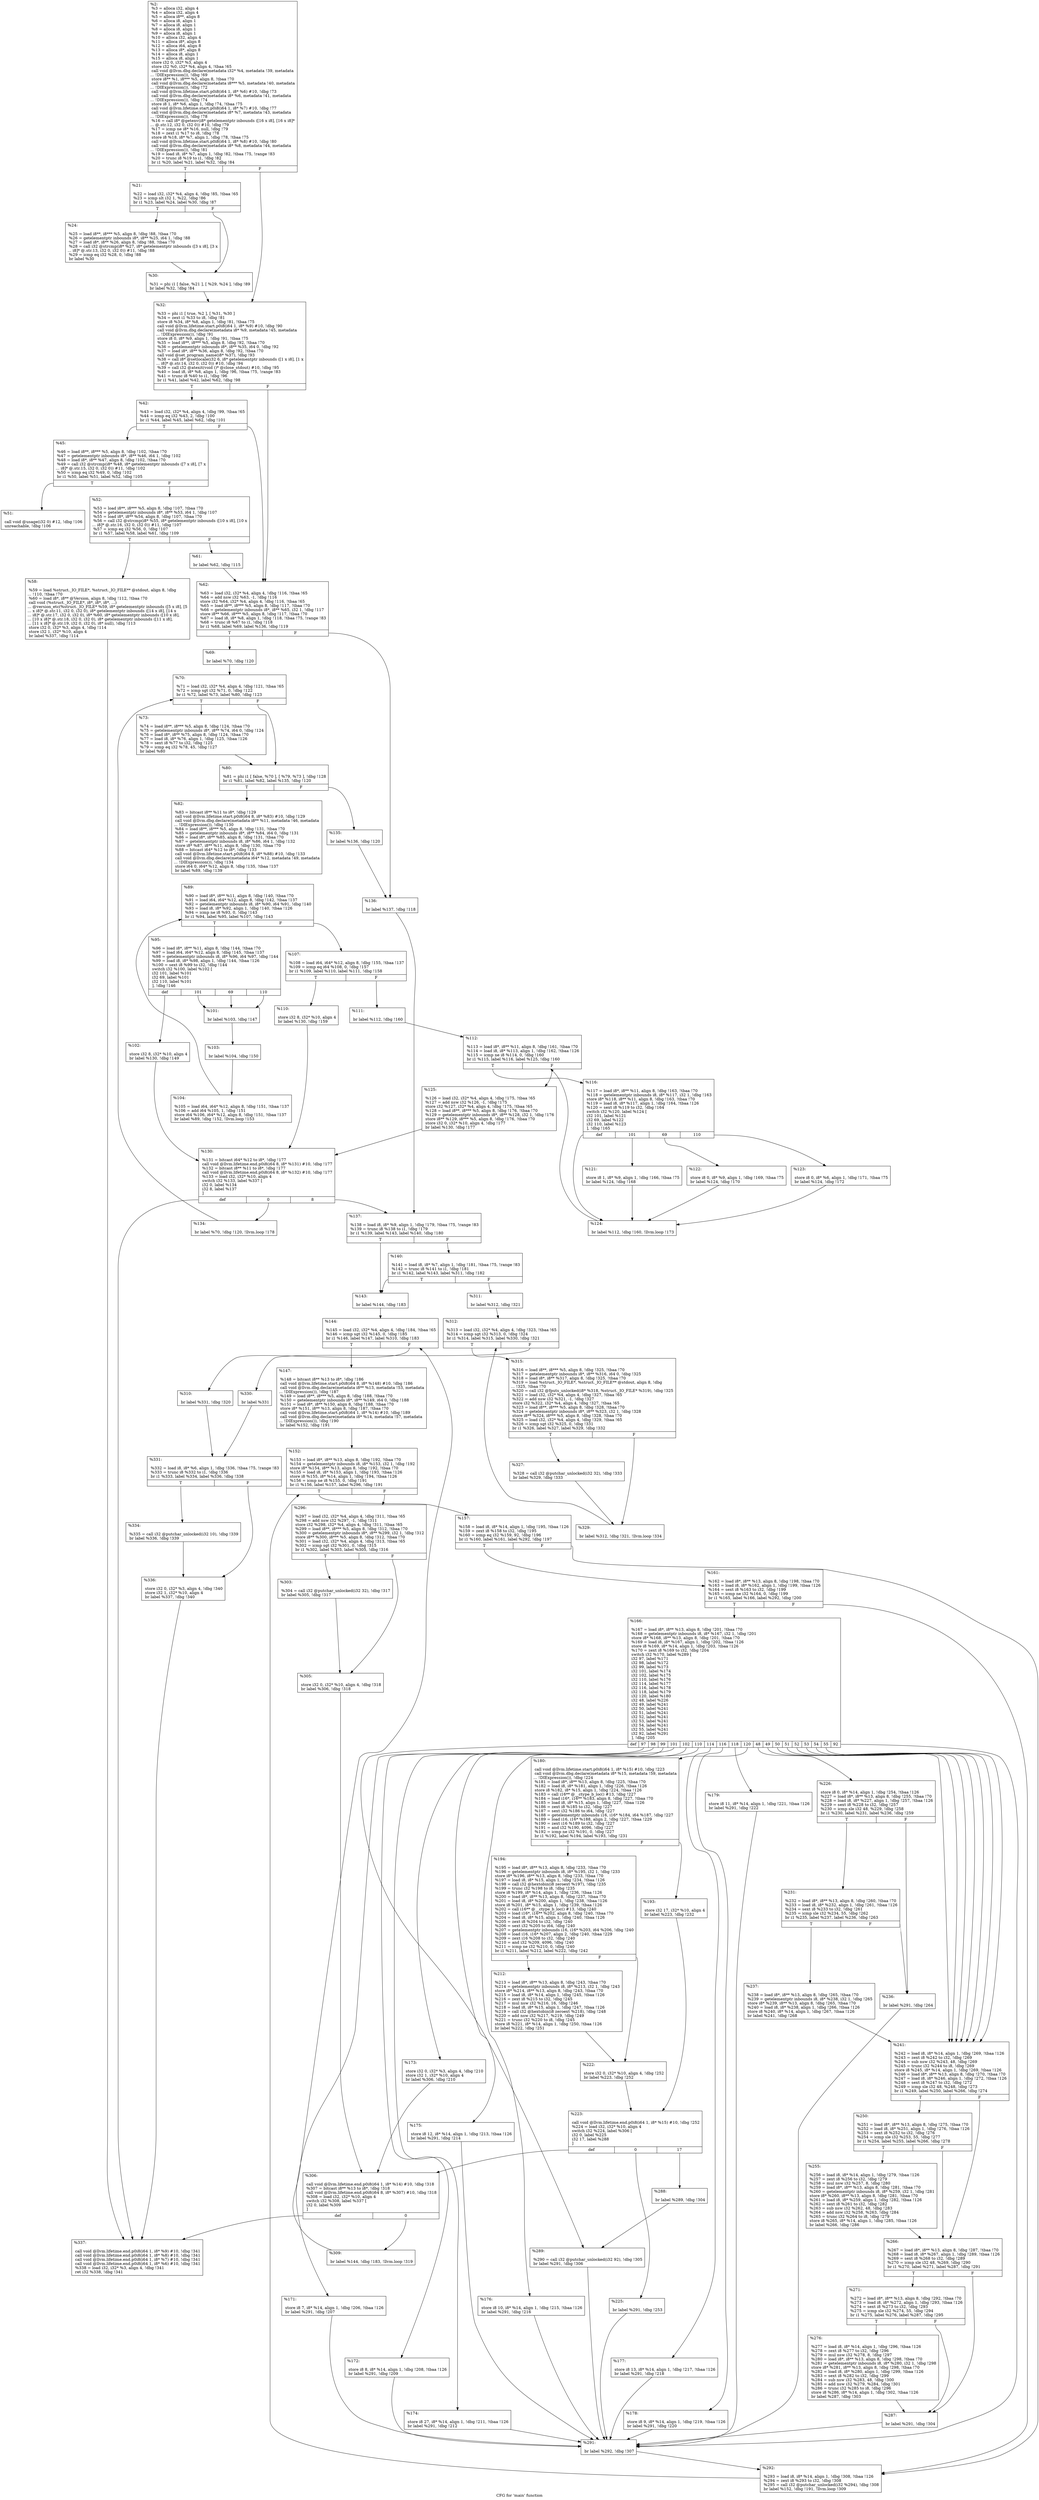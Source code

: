 digraph "CFG for 'main' function" {
	label="CFG for 'main' function";

	Node0x271b160 [shape=record,label="{%2:\l  %3 = alloca i32, align 4\l  %4 = alloca i32, align 4\l  %5 = alloca i8**, align 8\l  %6 = alloca i8, align 1\l  %7 = alloca i8, align 1\l  %8 = alloca i8, align 1\l  %9 = alloca i8, align 1\l  %10 = alloca i32, align 4\l  %11 = alloca i8*, align 8\l  %12 = alloca i64, align 8\l  %13 = alloca i8*, align 8\l  %14 = alloca i8, align 1\l  %15 = alloca i8, align 1\l  store i32 0, i32* %3, align 4\l  store i32 %0, i32* %4, align 4, !tbaa !65\l  call void @llvm.dbg.declare(metadata i32* %4, metadata !39, metadata\l... !DIExpression()), !dbg !69\l  store i8** %1, i8*** %5, align 8, !tbaa !70\l  call void @llvm.dbg.declare(metadata i8*** %5, metadata !40, metadata\l... !DIExpression()), !dbg !72\l  call void @llvm.lifetime.start.p0i8(i64 1, i8* %6) #10, !dbg !73\l  call void @llvm.dbg.declare(metadata i8* %6, metadata !41, metadata\l... !DIExpression()), !dbg !74\l  store i8 1, i8* %6, align 1, !dbg !74, !tbaa !75\l  call void @llvm.lifetime.start.p0i8(i64 1, i8* %7) #10, !dbg !77\l  call void @llvm.dbg.declare(metadata i8* %7, metadata !43, metadata\l... !DIExpression()), !dbg !78\l  %16 = call i8* @getenv(i8* getelementptr inbounds ([16 x i8], [16 x i8]*\l... @.str.12, i32 0, i32 0)) #10, !dbg !79\l  %17 = icmp ne i8* %16, null, !dbg !79\l  %18 = zext i1 %17 to i8, !dbg !78\l  store i8 %18, i8* %7, align 1, !dbg !78, !tbaa !75\l  call void @llvm.lifetime.start.p0i8(i64 1, i8* %8) #10, !dbg !80\l  call void @llvm.dbg.declare(metadata i8* %8, metadata !44, metadata\l... !DIExpression()), !dbg !81\l  %19 = load i8, i8* %7, align 1, !dbg !82, !tbaa !75, !range !83\l  %20 = trunc i8 %19 to i1, !dbg !82\l  br i1 %20, label %21, label %32, !dbg !84\l|{<s0>T|<s1>F}}"];
	Node0x271b160:s0 -> Node0x271b4a0;
	Node0x271b160:s1 -> Node0x271b590;
	Node0x271b4a0 [shape=record,label="{%21:\l\l  %22 = load i32, i32* %4, align 4, !dbg !85, !tbaa !65\l  %23 = icmp slt i32 1, %22, !dbg !86\l  br i1 %23, label %24, label %30, !dbg !87\l|{<s0>T|<s1>F}}"];
	Node0x271b4a0:s0 -> Node0x271b4f0;
	Node0x271b4a0:s1 -> Node0x271b540;
	Node0x271b4f0 [shape=record,label="{%24:\l\l  %25 = load i8**, i8*** %5, align 8, !dbg !88, !tbaa !70\l  %26 = getelementptr inbounds i8*, i8** %25, i64 1, !dbg !88\l  %27 = load i8*, i8** %26, align 8, !dbg !88, !tbaa !70\l  %28 = call i32 @strcmp(i8* %27, i8* getelementptr inbounds ([3 x i8], [3 x\l... i8]* @.str.13, i32 0, i32 0)) #11, !dbg !88\l  %29 = icmp eq i32 %28, 0, !dbg !88\l  br label %30\l}"];
	Node0x271b4f0 -> Node0x271b540;
	Node0x271b540 [shape=record,label="{%30:\l\l  %31 = phi i1 [ false, %21 ], [ %29, %24 ], !dbg !89\l  br label %32, !dbg !84\l}"];
	Node0x271b540 -> Node0x271b590;
	Node0x271b590 [shape=record,label="{%32:\l\l  %33 = phi i1 [ true, %2 ], [ %31, %30 ]\l  %34 = zext i1 %33 to i8, !dbg !81\l  store i8 %34, i8* %8, align 1, !dbg !81, !tbaa !75\l  call void @llvm.lifetime.start.p0i8(i64 1, i8* %9) #10, !dbg !90\l  call void @llvm.dbg.declare(metadata i8* %9, metadata !45, metadata\l... !DIExpression()), !dbg !91\l  store i8 0, i8* %9, align 1, !dbg !91, !tbaa !75\l  %35 = load i8**, i8*** %5, align 8, !dbg !92, !tbaa !70\l  %36 = getelementptr inbounds i8*, i8** %35, i64 0, !dbg !92\l  %37 = load i8*, i8** %36, align 8, !dbg !92, !tbaa !70\l  call void @set_program_name(i8* %37), !dbg !93\l  %38 = call i8* @setlocale(i32 6, i8* getelementptr inbounds ([1 x i8], [1 x\l... i8]* @.str.14, i32 0, i32 0)) #10, !dbg !94\l  %39 = call i32 @atexit(void ()* @close_stdout) #10, !dbg !95\l  %40 = load i8, i8* %8, align 1, !dbg !96, !tbaa !75, !range !83\l  %41 = trunc i8 %40 to i1, !dbg !96\l  br i1 %41, label %42, label %62, !dbg !98\l|{<s0>T|<s1>F}}"];
	Node0x271b590:s0 -> Node0x271b5e0;
	Node0x271b590:s1 -> Node0x271b7c0;
	Node0x271b5e0 [shape=record,label="{%42:\l\l  %43 = load i32, i32* %4, align 4, !dbg !99, !tbaa !65\l  %44 = icmp eq i32 %43, 2, !dbg !100\l  br i1 %44, label %45, label %62, !dbg !101\l|{<s0>T|<s1>F}}"];
	Node0x271b5e0:s0 -> Node0x271b630;
	Node0x271b5e0:s1 -> Node0x271b7c0;
	Node0x271b630 [shape=record,label="{%45:\l\l  %46 = load i8**, i8*** %5, align 8, !dbg !102, !tbaa !70\l  %47 = getelementptr inbounds i8*, i8** %46, i64 1, !dbg !102\l  %48 = load i8*, i8** %47, align 8, !dbg !102, !tbaa !70\l  %49 = call i32 @strcmp(i8* %48, i8* getelementptr inbounds ([7 x i8], [7 x\l... i8]* @.str.15, i32 0, i32 0)) #11, !dbg !102\l  %50 = icmp eq i32 %49, 0, !dbg !102\l  br i1 %50, label %51, label %52, !dbg !105\l|{<s0>T|<s1>F}}"];
	Node0x271b630:s0 -> Node0x271b680;
	Node0x271b630:s1 -> Node0x271b6d0;
	Node0x271b680 [shape=record,label="{%51:\l\l  call void @usage(i32 0) #12, !dbg !106\l  unreachable, !dbg !106\l}"];
	Node0x271b6d0 [shape=record,label="{%52:\l\l  %53 = load i8**, i8*** %5, align 8, !dbg !107, !tbaa !70\l  %54 = getelementptr inbounds i8*, i8** %53, i64 1, !dbg !107\l  %55 = load i8*, i8** %54, align 8, !dbg !107, !tbaa !70\l  %56 = call i32 @strcmp(i8* %55, i8* getelementptr inbounds ([10 x i8], [10 x\l... i8]* @.str.16, i32 0, i32 0)) #11, !dbg !107\l  %57 = icmp eq i32 %56, 0, !dbg !107\l  br i1 %57, label %58, label %61, !dbg !109\l|{<s0>T|<s1>F}}"];
	Node0x271b6d0:s0 -> Node0x271b720;
	Node0x271b6d0:s1 -> Node0x271b770;
	Node0x271b720 [shape=record,label="{%58:\l\l  %59 = load %struct._IO_FILE*, %struct._IO_FILE** @stdout, align 8, !dbg\l... !110, !tbaa !70\l  %60 = load i8*, i8** @Version, align 8, !dbg !112, !tbaa !70\l  call void (%struct._IO_FILE*, i8*, i8*, i8*, ...)\l... @version_etc(%struct._IO_FILE* %59, i8* getelementptr inbounds ([5 x i8], [5\l... x i8]* @.str.11, i32 0, i32 0), i8* getelementptr inbounds ([14 x i8], [14 x\l... i8]* @.str.17, i32 0, i32 0), i8* %60, i8* getelementptr inbounds ([10 x i8],\l... [10 x i8]* @.str.18, i32 0, i32 0), i8* getelementptr inbounds ([11 x i8],\l... [11 x i8]* @.str.19, i32 0, i32 0), i8* null), !dbg !113\l  store i32 0, i32* %3, align 4, !dbg !114\l  store i32 1, i32* %10, align 4\l  br label %337, !dbg !114\l}"];
	Node0x271b720 -> Node0x272f130;
	Node0x271b770 [shape=record,label="{%61:\l\l  br label %62, !dbg !115\l}"];
	Node0x271b770 -> Node0x271b7c0;
	Node0x271b7c0 [shape=record,label="{%62:\l\l  %63 = load i32, i32* %4, align 4, !dbg !116, !tbaa !65\l  %64 = add nsw i32 %63, -1, !dbg !116\l  store i32 %64, i32* %4, align 4, !dbg !116, !tbaa !65\l  %65 = load i8**, i8*** %5, align 8, !dbg !117, !tbaa !70\l  %66 = getelementptr inbounds i8*, i8** %65, i32 1, !dbg !117\l  store i8** %66, i8*** %5, align 8, !dbg !117, !tbaa !70\l  %67 = load i8, i8* %8, align 1, !dbg !118, !tbaa !75, !range !83\l  %68 = trunc i8 %67 to i1, !dbg !118\l  br i1 %68, label %69, label %136, !dbg !119\l|{<s0>T|<s1>F}}"];
	Node0x271b7c0:s0 -> Node0x271b810;
	Node0x271b7c0:s1 -> Node0x272dfb0;
	Node0x271b810 [shape=record,label="{%69:\l\l  br label %70, !dbg !120\l}"];
	Node0x271b810 -> Node0x271b860;
	Node0x271b860 [shape=record,label="{%70:\l\l  %71 = load i32, i32* %4, align 4, !dbg !121, !tbaa !65\l  %72 = icmp sgt i32 %71, 0, !dbg !122\l  br i1 %72, label %73, label %80, !dbg !123\l|{<s0>T|<s1>F}}"];
	Node0x271b860:s0 -> Node0x271b8b0;
	Node0x271b860:s1 -> Node0x271b900;
	Node0x271b8b0 [shape=record,label="{%73:\l\l  %74 = load i8**, i8*** %5, align 8, !dbg !124, !tbaa !70\l  %75 = getelementptr inbounds i8*, i8** %74, i64 0, !dbg !124\l  %76 = load i8*, i8** %75, align 8, !dbg !124, !tbaa !70\l  %77 = load i8, i8* %76, align 1, !dbg !125, !tbaa !126\l  %78 = sext i8 %77 to i32, !dbg !125\l  %79 = icmp eq i32 %78, 45, !dbg !127\l  br label %80\l}"];
	Node0x271b8b0 -> Node0x271b900;
	Node0x271b900 [shape=record,label="{%80:\l\l  %81 = phi i1 [ false, %70 ], [ %79, %73 ], !dbg !128\l  br i1 %81, label %82, label %135, !dbg !120\l|{<s0>T|<s1>F}}"];
	Node0x271b900:s0 -> Node0x271b950;
	Node0x271b900:s1 -> Node0x272df60;
	Node0x271b950 [shape=record,label="{%82:\l\l  %83 = bitcast i8** %11 to i8*, !dbg !129\l  call void @llvm.lifetime.start.p0i8(i64 8, i8* %83) #10, !dbg !129\l  call void @llvm.dbg.declare(metadata i8** %11, metadata !46, metadata\l... !DIExpression()), !dbg !130\l  %84 = load i8**, i8*** %5, align 8, !dbg !131, !tbaa !70\l  %85 = getelementptr inbounds i8*, i8** %84, i64 0, !dbg !131\l  %86 = load i8*, i8** %85, align 8, !dbg !131, !tbaa !70\l  %87 = getelementptr inbounds i8, i8* %86, i64 1, !dbg !132\l  store i8* %87, i8** %11, align 8, !dbg !130, !tbaa !70\l  %88 = bitcast i64* %12 to i8*, !dbg !133\l  call void @llvm.lifetime.start.p0i8(i64 8, i8* %88) #10, !dbg !133\l  call void @llvm.dbg.declare(metadata i64* %12, metadata !49, metadata\l... !DIExpression()), !dbg !134\l  store i64 0, i64* %12, align 8, !dbg !135, !tbaa !137\l  br label %89, !dbg !139\l}"];
	Node0x271b950 -> Node0x271b9a0;
	Node0x271b9a0 [shape=record,label="{%89:\l\l  %90 = load i8*, i8** %11, align 8, !dbg !140, !tbaa !70\l  %91 = load i64, i64* %12, align 8, !dbg !142, !tbaa !137\l  %92 = getelementptr inbounds i8, i8* %90, i64 %91, !dbg !140\l  %93 = load i8, i8* %92, align 1, !dbg !140, !tbaa !126\l  %94 = icmp ne i8 %93, 0, !dbg !143\l  br i1 %94, label %95, label %107, !dbg !143\l|{<s0>T|<s1>F}}"];
	Node0x271b9a0:s0 -> Node0x271b9f0;
	Node0x271b9a0:s1 -> Node0x272dba0;
	Node0x271b9f0 [shape=record,label="{%95:\l\l  %96 = load i8*, i8** %11, align 8, !dbg !144, !tbaa !70\l  %97 = load i64, i64* %12, align 8, !dbg !145, !tbaa !137\l  %98 = getelementptr inbounds i8, i8* %96, i64 %97, !dbg !144\l  %99 = load i8, i8* %98, align 1, !dbg !144, !tbaa !126\l  %100 = sext i8 %99 to i32, !dbg !144\l  switch i32 %100, label %102 [\l    i32 101, label %101\l    i32 69, label %101\l    i32 110, label %101\l  ], !dbg !146\l|{<s0>def|<s1>101|<s2>69|<s3>110}}"];
	Node0x271b9f0:s0 -> Node0x271ba90;
	Node0x271b9f0:s1 -> Node0x271ba40;
	Node0x271b9f0:s2 -> Node0x271ba40;
	Node0x271b9f0:s3 -> Node0x271ba40;
	Node0x271ba40 [shape=record,label="{%101:\l\l  br label %103, !dbg !147\l}"];
	Node0x271ba40 -> Node0x272db00;
	Node0x271ba90 [shape=record,label="{%102:\l\l  store i32 8, i32* %10, align 4\l  br label %130, !dbg !149\l}"];
	Node0x271ba90 -> Node0x272dec0;
	Node0x272db00 [shape=record,label="{%103:\l\l  br label %104, !dbg !150\l}"];
	Node0x272db00 -> Node0x272db50;
	Node0x272db50 [shape=record,label="{%104:\l\l  %105 = load i64, i64* %12, align 8, !dbg !151, !tbaa !137\l  %106 = add i64 %105, 1, !dbg !151\l  store i64 %106, i64* %12, align 8, !dbg !151, !tbaa !137\l  br label %89, !dbg !152, !llvm.loop !153\l}"];
	Node0x272db50 -> Node0x271b9a0;
	Node0x272dba0 [shape=record,label="{%107:\l\l  %108 = load i64, i64* %12, align 8, !dbg !155, !tbaa !137\l  %109 = icmp eq i64 %108, 0, !dbg !157\l  br i1 %109, label %110, label %111, !dbg !158\l|{<s0>T|<s1>F}}"];
	Node0x272dba0:s0 -> Node0x272dbf0;
	Node0x272dba0:s1 -> Node0x272dc40;
	Node0x272dbf0 [shape=record,label="{%110:\l\l  store i32 8, i32* %10, align 4\l  br label %130, !dbg !159\l}"];
	Node0x272dbf0 -> Node0x272dec0;
	Node0x272dc40 [shape=record,label="{%111:\l\l  br label %112, !dbg !160\l}"];
	Node0x272dc40 -> Node0x272dc90;
	Node0x272dc90 [shape=record,label="{%112:\l\l  %113 = load i8*, i8** %11, align 8, !dbg !161, !tbaa !70\l  %114 = load i8, i8* %113, align 1, !dbg !162, !tbaa !126\l  %115 = icmp ne i8 %114, 0, !dbg !160\l  br i1 %115, label %116, label %125, !dbg !160\l|{<s0>T|<s1>F}}"];
	Node0x272dc90:s0 -> Node0x272dce0;
	Node0x272dc90:s1 -> Node0x272de70;
	Node0x272dce0 [shape=record,label="{%116:\l\l  %117 = load i8*, i8** %11, align 8, !dbg !163, !tbaa !70\l  %118 = getelementptr inbounds i8, i8* %117, i32 1, !dbg !163\l  store i8* %118, i8** %11, align 8, !dbg !163, !tbaa !70\l  %119 = load i8, i8* %117, align 1, !dbg !164, !tbaa !126\l  %120 = sext i8 %119 to i32, !dbg !164\l  switch i32 %120, label %124 [\l    i32 101, label %121\l    i32 69, label %122\l    i32 110, label %123\l  ], !dbg !165\l|{<s0>def|<s1>101|<s2>69|<s3>110}}"];
	Node0x272dce0:s0 -> Node0x272de20;
	Node0x272dce0:s1 -> Node0x272dd30;
	Node0x272dce0:s2 -> Node0x272dd80;
	Node0x272dce0:s3 -> Node0x272ddd0;
	Node0x272dd30 [shape=record,label="{%121:\l\l  store i8 1, i8* %9, align 1, !dbg !166, !tbaa !75\l  br label %124, !dbg !168\l}"];
	Node0x272dd30 -> Node0x272de20;
	Node0x272dd80 [shape=record,label="{%122:\l\l  store i8 0, i8* %9, align 1, !dbg !169, !tbaa !75\l  br label %124, !dbg !170\l}"];
	Node0x272dd80 -> Node0x272de20;
	Node0x272ddd0 [shape=record,label="{%123:\l\l  store i8 0, i8* %6, align 1, !dbg !171, !tbaa !75\l  br label %124, !dbg !172\l}"];
	Node0x272ddd0 -> Node0x272de20;
	Node0x272de20 [shape=record,label="{%124:\l\l  br label %112, !dbg !160, !llvm.loop !173\l}"];
	Node0x272de20 -> Node0x272dc90;
	Node0x272de70 [shape=record,label="{%125:\l\l  %126 = load i32, i32* %4, align 4, !dbg !175, !tbaa !65\l  %127 = add nsw i32 %126, -1, !dbg !175\l  store i32 %127, i32* %4, align 4, !dbg !175, !tbaa !65\l  %128 = load i8**, i8*** %5, align 8, !dbg !176, !tbaa !70\l  %129 = getelementptr inbounds i8*, i8** %128, i32 1, !dbg !176\l  store i8** %129, i8*** %5, align 8, !dbg !176, !tbaa !70\l  store i32 0, i32* %10, align 4, !dbg !177\l  br label %130, !dbg !177\l}"];
	Node0x272de70 -> Node0x272dec0;
	Node0x272dec0 [shape=record,label="{%130:\l\l  %131 = bitcast i64* %12 to i8*, !dbg !177\l  call void @llvm.lifetime.end.p0i8(i64 8, i8* %131) #10, !dbg !177\l  %132 = bitcast i8** %11 to i8*, !dbg !177\l  call void @llvm.lifetime.end.p0i8(i64 8, i8* %132) #10, !dbg !177\l  %133 = load i32, i32* %10, align 4\l  switch i32 %133, label %337 [\l    i32 0, label %134\l    i32 8, label %137\l  ]\l|{<s0>def|<s1>0|<s2>8}}"];
	Node0x272dec0:s0 -> Node0x272f130;
	Node0x272dec0:s1 -> Node0x272df10;
	Node0x272dec0:s2 -> Node0x272e000;
	Node0x272df10 [shape=record,label="{%134:\l\l  br label %70, !dbg !120, !llvm.loop !178\l}"];
	Node0x272df10 -> Node0x271b860;
	Node0x272df60 [shape=record,label="{%135:\l\l  br label %136, !dbg !120\l}"];
	Node0x272df60 -> Node0x272dfb0;
	Node0x272dfb0 [shape=record,label="{%136:\l\l  br label %137, !dbg !118\l}"];
	Node0x272dfb0 -> Node0x272e000;
	Node0x272e000 [shape=record,label="{%137:\l\l  %138 = load i8, i8* %9, align 1, !dbg !179, !tbaa !75, !range !83\l  %139 = trunc i8 %138 to i1, !dbg !179\l  br i1 %139, label %143, label %140, !dbg !180\l|{<s0>T|<s1>F}}"];
	Node0x272e000:s0 -> Node0x272e0a0;
	Node0x272e000:s1 -> Node0x272e050;
	Node0x272e050 [shape=record,label="{%140:\l\l  %141 = load i8, i8* %7, align 1, !dbg !181, !tbaa !75, !range !83\l  %142 = trunc i8 %141 to i1, !dbg !181\l  br i1 %142, label %143, label %311, !dbg !182\l|{<s0>T|<s1>F}}"];
	Node0x272e050:s0 -> Node0x272e0a0;
	Node0x272e050:s1 -> Node0x272ee60;
	Node0x272e0a0 [shape=record,label="{%143:\l\l  br label %144, !dbg !183\l}"];
	Node0x272e0a0 -> Node0x272e0f0;
	Node0x272e0f0 [shape=record,label="{%144:\l\l  %145 = load i32, i32* %4, align 4, !dbg !184, !tbaa !65\l  %146 = icmp sgt i32 %145, 0, !dbg !185\l  br i1 %146, label %147, label %310, !dbg !183\l|{<s0>T|<s1>F}}"];
	Node0x272e0f0:s0 -> Node0x272e140;
	Node0x272e0f0:s1 -> Node0x272ee10;
	Node0x272e140 [shape=record,label="{%147:\l\l  %148 = bitcast i8** %13 to i8*, !dbg !186\l  call void @llvm.lifetime.start.p0i8(i64 8, i8* %148) #10, !dbg !186\l  call void @llvm.dbg.declare(metadata i8** %13, metadata !53, metadata\l... !DIExpression()), !dbg !187\l  %149 = load i8**, i8*** %5, align 8, !dbg !188, !tbaa !70\l  %150 = getelementptr inbounds i8*, i8** %149, i64 0, !dbg !188\l  %151 = load i8*, i8** %150, align 8, !dbg !188, !tbaa !70\l  store i8* %151, i8** %13, align 8, !dbg !187, !tbaa !70\l  call void @llvm.lifetime.start.p0i8(i64 1, i8* %14) #10, !dbg !189\l  call void @llvm.dbg.declare(metadata i8* %14, metadata !57, metadata\l... !DIExpression()), !dbg !190\l  br label %152, !dbg !191\l}"];
	Node0x272e140 -> Node0x272e190;
	Node0x272e190 [shape=record,label="{%152:\l\l  %153 = load i8*, i8** %13, align 8, !dbg !192, !tbaa !70\l  %154 = getelementptr inbounds i8, i8* %153, i32 1, !dbg !192\l  store i8* %154, i8** %13, align 8, !dbg !192, !tbaa !70\l  %155 = load i8, i8* %153, align 1, !dbg !193, !tbaa !126\l  store i8 %155, i8* %14, align 1, !dbg !194, !tbaa !126\l  %156 = icmp ne i8 %155, 0, !dbg !191\l  br i1 %156, label %157, label %296, !dbg !191\l|{<s0>T|<s1>F}}"];
	Node0x272e190:s0 -> Node0x272e1e0;
	Node0x272e190:s1 -> Node0x272ec80;
	Node0x272e1e0 [shape=record,label="{%157:\l\l  %158 = load i8, i8* %14, align 1, !dbg !195, !tbaa !126\l  %159 = zext i8 %158 to i32, !dbg !195\l  %160 = icmp eq i32 %159, 92, !dbg !196\l  br i1 %160, label %161, label %292, !dbg !197\l|{<s0>T|<s1>F}}"];
	Node0x272e1e0:s0 -> Node0x272e230;
	Node0x272e1e0:s1 -> Node0x272ec30;
	Node0x272e230 [shape=record,label="{%161:\l\l  %162 = load i8*, i8** %13, align 8, !dbg !198, !tbaa !70\l  %163 = load i8, i8* %162, align 1, !dbg !199, !tbaa !126\l  %164 = sext i8 %163 to i32, !dbg !199\l  %165 = icmp ne i32 %164, 0, !dbg !199\l  br i1 %165, label %166, label %292, !dbg !200\l|{<s0>T|<s1>F}}"];
	Node0x272e230:s0 -> Node0x272e280;
	Node0x272e230:s1 -> Node0x272ec30;
	Node0x272e280 [shape=record,label="{%166:\l\l  %167 = load i8*, i8** %13, align 8, !dbg !201, !tbaa !70\l  %168 = getelementptr inbounds i8, i8* %167, i32 1, !dbg !201\l  store i8* %168, i8** %13, align 8, !dbg !201, !tbaa !70\l  %169 = load i8, i8* %167, align 1, !dbg !202, !tbaa !126\l  store i8 %169, i8* %14, align 1, !dbg !203, !tbaa !126\l  %170 = zext i8 %169 to i32, !dbg !204\l  switch i32 %170, label %289 [\l    i32 97, label %171\l    i32 98, label %172\l    i32 99, label %173\l    i32 101, label %174\l    i32 102, label %175\l    i32 110, label %176\l    i32 114, label %177\l    i32 116, label %178\l    i32 118, label %179\l    i32 120, label %180\l    i32 48, label %226\l    i32 49, label %241\l    i32 50, label %241\l    i32 51, label %241\l    i32 52, label %241\l    i32 53, label %241\l    i32 54, label %241\l    i32 55, label %241\l    i32 92, label %291\l  ], !dbg !205\l|{<s0>def|<s1>97|<s2>98|<s3>99|<s4>101|<s5>102|<s6>110|<s7>114|<s8>116|<s9>118|<s10>120|<s11>48|<s12>49|<s13>50|<s14>51|<s15>52|<s16>53|<s17>54|<s18>55|<s19>92}}"];
	Node0x272e280:s0 -> Node0x272eb90;
	Node0x272e280:s1 -> Node0x272e2d0;
	Node0x272e280:s2 -> Node0x272e320;
	Node0x272e280:s3 -> Node0x272e370;
	Node0x272e280:s4 -> Node0x272e3c0;
	Node0x272e280:s5 -> Node0x272e410;
	Node0x272e280:s6 -> Node0x272e460;
	Node0x272e280:s7 -> Node0x272e4b0;
	Node0x272e280:s8 -> Node0x272e500;
	Node0x272e280:s9 -> Node0x272e550;
	Node0x272e280:s10 -> Node0x272e5a0;
	Node0x272e280:s11 -> Node0x272e7d0;
	Node0x272e280:s12 -> Node0x272e910;
	Node0x272e280:s13 -> Node0x272e910;
	Node0x272e280:s14 -> Node0x272e910;
	Node0x272e280:s15 -> Node0x272e910;
	Node0x272e280:s16 -> Node0x272e910;
	Node0x272e280:s17 -> Node0x272e910;
	Node0x272e280:s18 -> Node0x272e910;
	Node0x272e280:s19 -> Node0x272ebe0;
	Node0x272e2d0 [shape=record,label="{%171:\l\l  store i8 7, i8* %14, align 1, !dbg !206, !tbaa !126\l  br label %291, !dbg !207\l}"];
	Node0x272e2d0 -> Node0x272ebe0;
	Node0x272e320 [shape=record,label="{%172:\l\l  store i8 8, i8* %14, align 1, !dbg !208, !tbaa !126\l  br label %291, !dbg !209\l}"];
	Node0x272e320 -> Node0x272ebe0;
	Node0x272e370 [shape=record,label="{%173:\l\l  store i32 0, i32* %3, align 4, !dbg !210\l  store i32 1, i32* %10, align 4\l  br label %306, !dbg !210\l}"];
	Node0x272e370 -> Node0x272ed70;
	Node0x272e3c0 [shape=record,label="{%174:\l\l  store i8 27, i8* %14, align 1, !dbg !211, !tbaa !126\l  br label %291, !dbg !212\l}"];
	Node0x272e3c0 -> Node0x272ebe0;
	Node0x272e410 [shape=record,label="{%175:\l\l  store i8 12, i8* %14, align 1, !dbg !213, !tbaa !126\l  br label %291, !dbg !214\l}"];
	Node0x272e410 -> Node0x272ebe0;
	Node0x272e460 [shape=record,label="{%176:\l\l  store i8 10, i8* %14, align 1, !dbg !215, !tbaa !126\l  br label %291, !dbg !216\l}"];
	Node0x272e460 -> Node0x272ebe0;
	Node0x272e4b0 [shape=record,label="{%177:\l\l  store i8 13, i8* %14, align 1, !dbg !217, !tbaa !126\l  br label %291, !dbg !218\l}"];
	Node0x272e4b0 -> Node0x272ebe0;
	Node0x272e500 [shape=record,label="{%178:\l\l  store i8 9, i8* %14, align 1, !dbg !219, !tbaa !126\l  br label %291, !dbg !220\l}"];
	Node0x272e500 -> Node0x272ebe0;
	Node0x272e550 [shape=record,label="{%179:\l\l  store i8 11, i8* %14, align 1, !dbg !221, !tbaa !126\l  br label %291, !dbg !222\l}"];
	Node0x272e550 -> Node0x272ebe0;
	Node0x272e5a0 [shape=record,label="{%180:\l\l  call void @llvm.lifetime.start.p0i8(i64 1, i8* %15) #10, !dbg !223\l  call void @llvm.dbg.declare(metadata i8* %15, metadata !59, metadata\l... !DIExpression()), !dbg !224\l  %181 = load i8*, i8** %13, align 8, !dbg !225, !tbaa !70\l  %182 = load i8, i8* %181, align 1, !dbg !226, !tbaa !126\l  store i8 %182, i8* %15, align 1, !dbg !224, !tbaa !126\l  %183 = call i16** @__ctype_b_loc() #13, !dbg !227\l  %184 = load i16*, i16** %183, align 8, !dbg !227, !tbaa !70\l  %185 = load i8, i8* %15, align 1, !dbg !227, !tbaa !126\l  %186 = zext i8 %185 to i32, !dbg !227\l  %187 = sext i32 %186 to i64, !dbg !227\l  %188 = getelementptr inbounds i16, i16* %184, i64 %187, !dbg !227\l  %189 = load i16, i16* %188, align 2, !dbg !227, !tbaa !229\l  %190 = zext i16 %189 to i32, !dbg !227\l  %191 = and i32 %190, 4096, !dbg !227\l  %192 = icmp ne i32 %191, 0, !dbg !227\l  br i1 %192, label %194, label %193, !dbg !231\l|{<s0>T|<s1>F}}"];
	Node0x272e5a0:s0 -> Node0x272e640;
	Node0x272e5a0:s1 -> Node0x272e5f0;
	Node0x272e5f0 [shape=record,label="{%193:\l\l  store i32 17, i32* %10, align 4\l  br label %223, !dbg !232\l}"];
	Node0x272e5f0 -> Node0x272e730;
	Node0x272e640 [shape=record,label="{%194:\l\l  %195 = load i8*, i8** %13, align 8, !dbg !233, !tbaa !70\l  %196 = getelementptr inbounds i8, i8* %195, i32 1, !dbg !233\l  store i8* %196, i8** %13, align 8, !dbg !233, !tbaa !70\l  %197 = load i8, i8* %15, align 1, !dbg !234, !tbaa !126\l  %198 = call i32 @hextobin(i8 zeroext %197), !dbg !235\l  %199 = trunc i32 %198 to i8, !dbg !235\l  store i8 %199, i8* %14, align 1, !dbg !236, !tbaa !126\l  %200 = load i8*, i8** %13, align 8, !dbg !237, !tbaa !70\l  %201 = load i8, i8* %200, align 1, !dbg !238, !tbaa !126\l  store i8 %201, i8* %15, align 1, !dbg !239, !tbaa !126\l  %202 = call i16** @__ctype_b_loc() #13, !dbg !240\l  %203 = load i16*, i16** %202, align 8, !dbg !240, !tbaa !70\l  %204 = load i8, i8* %15, align 1, !dbg !240, !tbaa !126\l  %205 = zext i8 %204 to i32, !dbg !240\l  %206 = sext i32 %205 to i64, !dbg !240\l  %207 = getelementptr inbounds i16, i16* %203, i64 %206, !dbg !240\l  %208 = load i16, i16* %207, align 2, !dbg !240, !tbaa !229\l  %209 = zext i16 %208 to i32, !dbg !240\l  %210 = and i32 %209, 4096, !dbg !240\l  %211 = icmp ne i32 %210, 0, !dbg !240\l  br i1 %211, label %212, label %222, !dbg !242\l|{<s0>T|<s1>F}}"];
	Node0x272e640:s0 -> Node0x272e690;
	Node0x272e640:s1 -> Node0x272e6e0;
	Node0x272e690 [shape=record,label="{%212:\l\l  %213 = load i8*, i8** %13, align 8, !dbg !243, !tbaa !70\l  %214 = getelementptr inbounds i8, i8* %213, i32 1, !dbg !243\l  store i8* %214, i8** %13, align 8, !dbg !243, !tbaa !70\l  %215 = load i8, i8* %14, align 1, !dbg !245, !tbaa !126\l  %216 = zext i8 %215 to i32, !dbg !245\l  %217 = mul nsw i32 %216, 16, !dbg !246\l  %218 = load i8, i8* %15, align 1, !dbg !247, !tbaa !126\l  %219 = call i32 @hextobin(i8 zeroext %218), !dbg !248\l  %220 = add nsw i32 %217, %219, !dbg !249\l  %221 = trunc i32 %220 to i8, !dbg !245\l  store i8 %221, i8* %14, align 1, !dbg !250, !tbaa !126\l  br label %222, !dbg !251\l}"];
	Node0x272e690 -> Node0x272e6e0;
	Node0x272e6e0 [shape=record,label="{%222:\l\l  store i32 0, i32* %10, align 4, !dbg !252\l  br label %223, !dbg !252\l}"];
	Node0x272e6e0 -> Node0x272e730;
	Node0x272e730 [shape=record,label="{%223:\l\l  call void @llvm.lifetime.end.p0i8(i64 1, i8* %15) #10, !dbg !252\l  %224 = load i32, i32* %10, align 4\l  switch i32 %224, label %306 [\l    i32 0, label %225\l    i32 17, label %288\l  ]\l|{<s0>def|<s1>0|<s2>17}}"];
	Node0x272e730:s0 -> Node0x272ed70;
	Node0x272e730:s1 -> Node0x272e780;
	Node0x272e730:s2 -> Node0x272eb40;
	Node0x272e780 [shape=record,label="{%225:\l\l  br label %291, !dbg !253\l}"];
	Node0x272e780 -> Node0x272ebe0;
	Node0x272e7d0 [shape=record,label="{%226:\l\l  store i8 0, i8* %14, align 1, !dbg !254, !tbaa !126\l  %227 = load i8*, i8** %13, align 8, !dbg !255, !tbaa !70\l  %228 = load i8, i8* %227, align 1, !dbg !257, !tbaa !126\l  %229 = sext i8 %228 to i32, !dbg !257\l  %230 = icmp sle i32 48, %229, !dbg !258\l  br i1 %230, label %231, label %236, !dbg !259\l|{<s0>T|<s1>F}}"];
	Node0x272e7d0:s0 -> Node0x272e820;
	Node0x272e7d0:s1 -> Node0x272e870;
	Node0x272e820 [shape=record,label="{%231:\l\l  %232 = load i8*, i8** %13, align 8, !dbg !260, !tbaa !70\l  %233 = load i8, i8* %232, align 1, !dbg !261, !tbaa !126\l  %234 = sext i8 %233 to i32, !dbg !261\l  %235 = icmp sle i32 %234, 55, !dbg !262\l  br i1 %235, label %237, label %236, !dbg !263\l|{<s0>T|<s1>F}}"];
	Node0x272e820:s0 -> Node0x272e8c0;
	Node0x272e820:s1 -> Node0x272e870;
	Node0x272e870 [shape=record,label="{%236:\l\l  br label %291, !dbg !264\l}"];
	Node0x272e870 -> Node0x272ebe0;
	Node0x272e8c0 [shape=record,label="{%237:\l\l  %238 = load i8*, i8** %13, align 8, !dbg !265, !tbaa !70\l  %239 = getelementptr inbounds i8, i8* %238, i32 1, !dbg !265\l  store i8* %239, i8** %13, align 8, !dbg !265, !tbaa !70\l  %240 = load i8, i8* %238, align 1, !dbg !266, !tbaa !126\l  store i8 %240, i8* %14, align 1, !dbg !267, !tbaa !126\l  br label %241, !dbg !268\l}"];
	Node0x272e8c0 -> Node0x272e910;
	Node0x272e910 [shape=record,label="{%241:\l\l  %242 = load i8, i8* %14, align 1, !dbg !269, !tbaa !126\l  %243 = zext i8 %242 to i32, !dbg !269\l  %244 = sub nsw i32 %243, 48, !dbg !269\l  %245 = trunc i32 %244 to i8, !dbg !269\l  store i8 %245, i8* %14, align 1, !dbg !269, !tbaa !126\l  %246 = load i8*, i8** %13, align 8, !dbg !270, !tbaa !70\l  %247 = load i8, i8* %246, align 1, !dbg !272, !tbaa !126\l  %248 = sext i8 %247 to i32, !dbg !272\l  %249 = icmp sle i32 48, %248, !dbg !273\l  br i1 %249, label %250, label %266, !dbg !274\l|{<s0>T|<s1>F}}"];
	Node0x272e910:s0 -> Node0x272e960;
	Node0x272e910:s1 -> Node0x272ea00;
	Node0x272e960 [shape=record,label="{%250:\l\l  %251 = load i8*, i8** %13, align 8, !dbg !275, !tbaa !70\l  %252 = load i8, i8* %251, align 1, !dbg !276, !tbaa !126\l  %253 = sext i8 %252 to i32, !dbg !276\l  %254 = icmp sle i32 %253, 55, !dbg !277\l  br i1 %254, label %255, label %266, !dbg !278\l|{<s0>T|<s1>F}}"];
	Node0x272e960:s0 -> Node0x272e9b0;
	Node0x272e960:s1 -> Node0x272ea00;
	Node0x272e9b0 [shape=record,label="{%255:\l\l  %256 = load i8, i8* %14, align 1, !dbg !279, !tbaa !126\l  %257 = zext i8 %256 to i32, !dbg !279\l  %258 = mul nsw i32 %257, 8, !dbg !280\l  %259 = load i8*, i8** %13, align 8, !dbg !281, !tbaa !70\l  %260 = getelementptr inbounds i8, i8* %259, i32 1, !dbg !281\l  store i8* %260, i8** %13, align 8, !dbg !281, !tbaa !70\l  %261 = load i8, i8* %259, align 1, !dbg !282, !tbaa !126\l  %262 = sext i8 %261 to i32, !dbg !282\l  %263 = sub nsw i32 %262, 48, !dbg !283\l  %264 = add nsw i32 %258, %263, !dbg !284\l  %265 = trunc i32 %264 to i8, !dbg !279\l  store i8 %265, i8* %14, align 1, !dbg !285, !tbaa !126\l  br label %266, !dbg !286\l}"];
	Node0x272e9b0 -> Node0x272ea00;
	Node0x272ea00 [shape=record,label="{%266:\l\l  %267 = load i8*, i8** %13, align 8, !dbg !287, !tbaa !70\l  %268 = load i8, i8* %267, align 1, !dbg !289, !tbaa !126\l  %269 = sext i8 %268 to i32, !dbg !289\l  %270 = icmp sle i32 48, %269, !dbg !290\l  br i1 %270, label %271, label %287, !dbg !291\l|{<s0>T|<s1>F}}"];
	Node0x272ea00:s0 -> Node0x272ea50;
	Node0x272ea00:s1 -> Node0x272eaf0;
	Node0x272ea50 [shape=record,label="{%271:\l\l  %272 = load i8*, i8** %13, align 8, !dbg !292, !tbaa !70\l  %273 = load i8, i8* %272, align 1, !dbg !293, !tbaa !126\l  %274 = sext i8 %273 to i32, !dbg !293\l  %275 = icmp sle i32 %274, 55, !dbg !294\l  br i1 %275, label %276, label %287, !dbg !295\l|{<s0>T|<s1>F}}"];
	Node0x272ea50:s0 -> Node0x272eaa0;
	Node0x272ea50:s1 -> Node0x272eaf0;
	Node0x272eaa0 [shape=record,label="{%276:\l\l  %277 = load i8, i8* %14, align 1, !dbg !296, !tbaa !126\l  %278 = zext i8 %277 to i32, !dbg !296\l  %279 = mul nsw i32 %278, 8, !dbg !297\l  %280 = load i8*, i8** %13, align 8, !dbg !298, !tbaa !70\l  %281 = getelementptr inbounds i8, i8* %280, i32 1, !dbg !298\l  store i8* %281, i8** %13, align 8, !dbg !298, !tbaa !70\l  %282 = load i8, i8* %280, align 1, !dbg !299, !tbaa !126\l  %283 = sext i8 %282 to i32, !dbg !299\l  %284 = sub nsw i32 %283, 48, !dbg !300\l  %285 = add nsw i32 %279, %284, !dbg !301\l  %286 = trunc i32 %285 to i8, !dbg !296\l  store i8 %286, i8* %14, align 1, !dbg !302, !tbaa !126\l  br label %287, !dbg !303\l}"];
	Node0x272eaa0 -> Node0x272eaf0;
	Node0x272eaf0 [shape=record,label="{%287:\l\l  br label %291, !dbg !304\l}"];
	Node0x272eaf0 -> Node0x272ebe0;
	Node0x272eb40 [shape=record,label="{%288:\l\l  br label %289, !dbg !304\l}"];
	Node0x272eb40 -> Node0x272eb90;
	Node0x272eb90 [shape=record,label="{%289:\l\l  %290 = call i32 @putchar_unlocked(i32 92), !dbg !305\l  br label %291, !dbg !306\l}"];
	Node0x272eb90 -> Node0x272ebe0;
	Node0x272ebe0 [shape=record,label="{%291:\l\l  br label %292, !dbg !307\l}"];
	Node0x272ebe0 -> Node0x272ec30;
	Node0x272ec30 [shape=record,label="{%292:\l\l  %293 = load i8, i8* %14, align 1, !dbg !308, !tbaa !126\l  %294 = zext i8 %293 to i32, !dbg !308\l  %295 = call i32 @putchar_unlocked(i32 %294), !dbg !308\l  br label %152, !dbg !191, !llvm.loop !309\l}"];
	Node0x272ec30 -> Node0x272e190;
	Node0x272ec80 [shape=record,label="{%296:\l\l  %297 = load i32, i32* %4, align 4, !dbg !311, !tbaa !65\l  %298 = add nsw i32 %297, -1, !dbg !311\l  store i32 %298, i32* %4, align 4, !dbg !311, !tbaa !65\l  %299 = load i8**, i8*** %5, align 8, !dbg !312, !tbaa !70\l  %300 = getelementptr inbounds i8*, i8** %299, i32 1, !dbg !312\l  store i8** %300, i8*** %5, align 8, !dbg !312, !tbaa !70\l  %301 = load i32, i32* %4, align 4, !dbg !313, !tbaa !65\l  %302 = icmp sgt i32 %301, 0, !dbg !315\l  br i1 %302, label %303, label %305, !dbg !316\l|{<s0>T|<s1>F}}"];
	Node0x272ec80:s0 -> Node0x272ecd0;
	Node0x272ec80:s1 -> Node0x272ed20;
	Node0x272ecd0 [shape=record,label="{%303:\l\l  %304 = call i32 @putchar_unlocked(i32 32), !dbg !317\l  br label %305, !dbg !317\l}"];
	Node0x272ecd0 -> Node0x272ed20;
	Node0x272ed20 [shape=record,label="{%305:\l\l  store i32 0, i32* %10, align 4, !dbg !318\l  br label %306, !dbg !318\l}"];
	Node0x272ed20 -> Node0x272ed70;
	Node0x272ed70 [shape=record,label="{%306:\l\l  call void @llvm.lifetime.end.p0i8(i64 1, i8* %14) #10, !dbg !318\l  %307 = bitcast i8** %13 to i8*, !dbg !318\l  call void @llvm.lifetime.end.p0i8(i64 8, i8* %307) #10, !dbg !318\l  %308 = load i32, i32* %10, align 4\l  switch i32 %308, label %337 [\l    i32 0, label %309\l  ]\l|{<s0>def|<s1>0}}"];
	Node0x272ed70:s0 -> Node0x272f130;
	Node0x272ed70:s1 -> Node0x272edc0;
	Node0x272edc0 [shape=record,label="{%309:\l\l  br label %144, !dbg !183, !llvm.loop !319\l}"];
	Node0x272edc0 -> Node0x272e0f0;
	Node0x272ee10 [shape=record,label="{%310:\l\l  br label %331, !dbg !320\l}"];
	Node0x272ee10 -> Node0x272f040;
	Node0x272ee60 [shape=record,label="{%311:\l\l  br label %312, !dbg !321\l}"];
	Node0x272ee60 -> Node0x272eeb0;
	Node0x272eeb0 [shape=record,label="{%312:\l\l  %313 = load i32, i32* %4, align 4, !dbg !323, !tbaa !65\l  %314 = icmp sgt i32 %313, 0, !dbg !324\l  br i1 %314, label %315, label %330, !dbg !321\l|{<s0>T|<s1>F}}"];
	Node0x272eeb0:s0 -> Node0x272ef00;
	Node0x272eeb0:s1 -> Node0x272eff0;
	Node0x272ef00 [shape=record,label="{%315:\l\l  %316 = load i8**, i8*** %5, align 8, !dbg !325, !tbaa !70\l  %317 = getelementptr inbounds i8*, i8** %316, i64 0, !dbg !325\l  %318 = load i8*, i8** %317, align 8, !dbg !325, !tbaa !70\l  %319 = load %struct._IO_FILE*, %struct._IO_FILE** @stdout, align 8, !dbg\l... !325, !tbaa !70\l  %320 = call i32 @fputs_unlocked(i8* %318, %struct._IO_FILE* %319), !dbg !325\l  %321 = load i32, i32* %4, align 4, !dbg !327, !tbaa !65\l  %322 = add nsw i32 %321, -1, !dbg !327\l  store i32 %322, i32* %4, align 4, !dbg !327, !tbaa !65\l  %323 = load i8**, i8*** %5, align 8, !dbg !328, !tbaa !70\l  %324 = getelementptr inbounds i8*, i8** %323, i32 1, !dbg !328\l  store i8** %324, i8*** %5, align 8, !dbg !328, !tbaa !70\l  %325 = load i32, i32* %4, align 4, !dbg !329, !tbaa !65\l  %326 = icmp sgt i32 %325, 0, !dbg !331\l  br i1 %326, label %327, label %329, !dbg !332\l|{<s0>T|<s1>F}}"];
	Node0x272ef00:s0 -> Node0x272ef50;
	Node0x272ef00:s1 -> Node0x272efa0;
	Node0x272ef50 [shape=record,label="{%327:\l\l  %328 = call i32 @putchar_unlocked(i32 32), !dbg !333\l  br label %329, !dbg !333\l}"];
	Node0x272ef50 -> Node0x272efa0;
	Node0x272efa0 [shape=record,label="{%329:\l\l  br label %312, !dbg !321, !llvm.loop !334\l}"];
	Node0x272efa0 -> Node0x272eeb0;
	Node0x272eff0 [shape=record,label="{%330:\l\l  br label %331\l}"];
	Node0x272eff0 -> Node0x272f040;
	Node0x272f040 [shape=record,label="{%331:\l\l  %332 = load i8, i8* %6, align 1, !dbg !336, !tbaa !75, !range !83\l  %333 = trunc i8 %332 to i1, !dbg !336\l  br i1 %333, label %334, label %336, !dbg !338\l|{<s0>T|<s1>F}}"];
	Node0x272f040:s0 -> Node0x272f090;
	Node0x272f040:s1 -> Node0x272f0e0;
	Node0x272f090 [shape=record,label="{%334:\l\l  %335 = call i32 @putchar_unlocked(i32 10), !dbg !339\l  br label %336, !dbg !339\l}"];
	Node0x272f090 -> Node0x272f0e0;
	Node0x272f0e0 [shape=record,label="{%336:\l\l  store i32 0, i32* %3, align 4, !dbg !340\l  store i32 1, i32* %10, align 4\l  br label %337, !dbg !340\l}"];
	Node0x272f0e0 -> Node0x272f130;
	Node0x272f130 [shape=record,label="{%337:\l\l  call void @llvm.lifetime.end.p0i8(i64 1, i8* %9) #10, !dbg !341\l  call void @llvm.lifetime.end.p0i8(i64 1, i8* %8) #10, !dbg !341\l  call void @llvm.lifetime.end.p0i8(i64 1, i8* %7) #10, !dbg !341\l  call void @llvm.lifetime.end.p0i8(i64 1, i8* %6) #10, !dbg !341\l  %338 = load i32, i32* %3, align 4, !dbg !341\l  ret i32 %338, !dbg !341\l}"];
}
